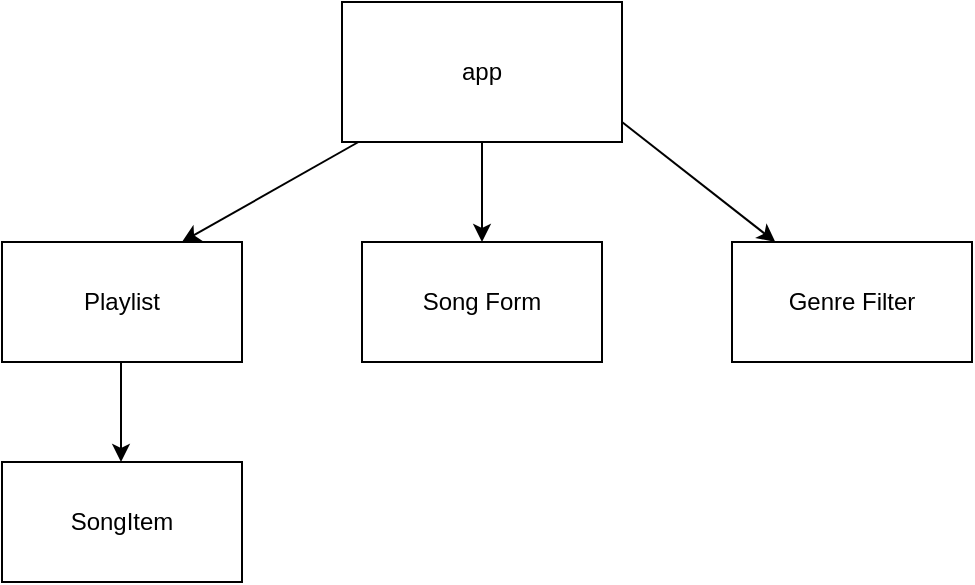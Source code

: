<mxfile>
    <diagram id="1T6fz6ddLjPZdH7BIqed" name="Page-1">
        <mxGraphModel dx="638" dy="467" grid="1" gridSize="10" guides="1" tooltips="1" connect="1" arrows="1" fold="1" page="1" pageScale="1" pageWidth="850" pageHeight="1100" math="0" shadow="0">
            <root>
                <mxCell id="0"/>
                <mxCell id="1" parent="0"/>
                <mxCell id="2" value="app" style="whiteSpace=wrap;html=1;" parent="1" vertex="1">
                    <mxGeometry x="230" y="40" width="140" height="70" as="geometry"/>
                </mxCell>
                <mxCell id="5" value="Song Form" style="whiteSpace=wrap;html=1;" parent="1" vertex="1">
                    <mxGeometry x="240" y="160" width="120" height="60" as="geometry"/>
                </mxCell>
                <mxCell id="6" value="Playlist" style="whiteSpace=wrap;html=1;" parent="1" vertex="1">
                    <mxGeometry x="60" y="160" width="120" height="60" as="geometry"/>
                </mxCell>
                <mxCell id="7" value="" style="edgeStyle=none;orthogonalLoop=1;jettySize=auto;html=1;" parent="1" target="10" edge="1">
                    <mxGeometry width="80" relative="1" as="geometry">
                        <mxPoint x="370" y="100" as="sourcePoint"/>
                        <mxPoint x="450" y="120" as="targetPoint"/>
                        <Array as="points"/>
                    </mxGeometry>
                </mxCell>
                <mxCell id="8" value="" style="edgeStyle=none;orthogonalLoop=1;jettySize=auto;html=1;exitX=0.5;exitY=1;exitDx=0;exitDy=0;" parent="1" source="2" target="5" edge="1">
                    <mxGeometry width="80" relative="1" as="geometry">
                        <mxPoint x="260" y="110" as="sourcePoint"/>
                        <mxPoint x="340" y="110" as="targetPoint"/>
                        <Array as="points"/>
                    </mxGeometry>
                </mxCell>
                <mxCell id="9" value="" style="edgeStyle=none;orthogonalLoop=1;jettySize=auto;html=1;" parent="1" source="2" edge="1">
                    <mxGeometry width="80" relative="1" as="geometry">
                        <mxPoint x="70" y="160" as="sourcePoint"/>
                        <mxPoint x="150" y="160" as="targetPoint"/>
                        <Array as="points"/>
                    </mxGeometry>
                </mxCell>
                <mxCell id="10" value="Genre Filter" style="whiteSpace=wrap;html=1;" parent="1" vertex="1">
                    <mxGeometry x="425" y="160" width="120" height="60" as="geometry"/>
                </mxCell>
                <mxCell id="11" value="SongItem" style="whiteSpace=wrap;html=1;" vertex="1" parent="1">
                    <mxGeometry x="60" y="270" width="120" height="60" as="geometry"/>
                </mxCell>
                <mxCell id="12" value="" style="edgeStyle=none;orthogonalLoop=1;jettySize=auto;html=1;exitX=0.5;exitY=1;exitDx=0;exitDy=0;" edge="1" parent="1">
                    <mxGeometry width="80" relative="1" as="geometry">
                        <mxPoint x="119.5" y="220" as="sourcePoint"/>
                        <mxPoint x="119.5" y="270" as="targetPoint"/>
                        <Array as="points"/>
                    </mxGeometry>
                </mxCell>
            </root>
        </mxGraphModel>
    </diagram>
</mxfile>